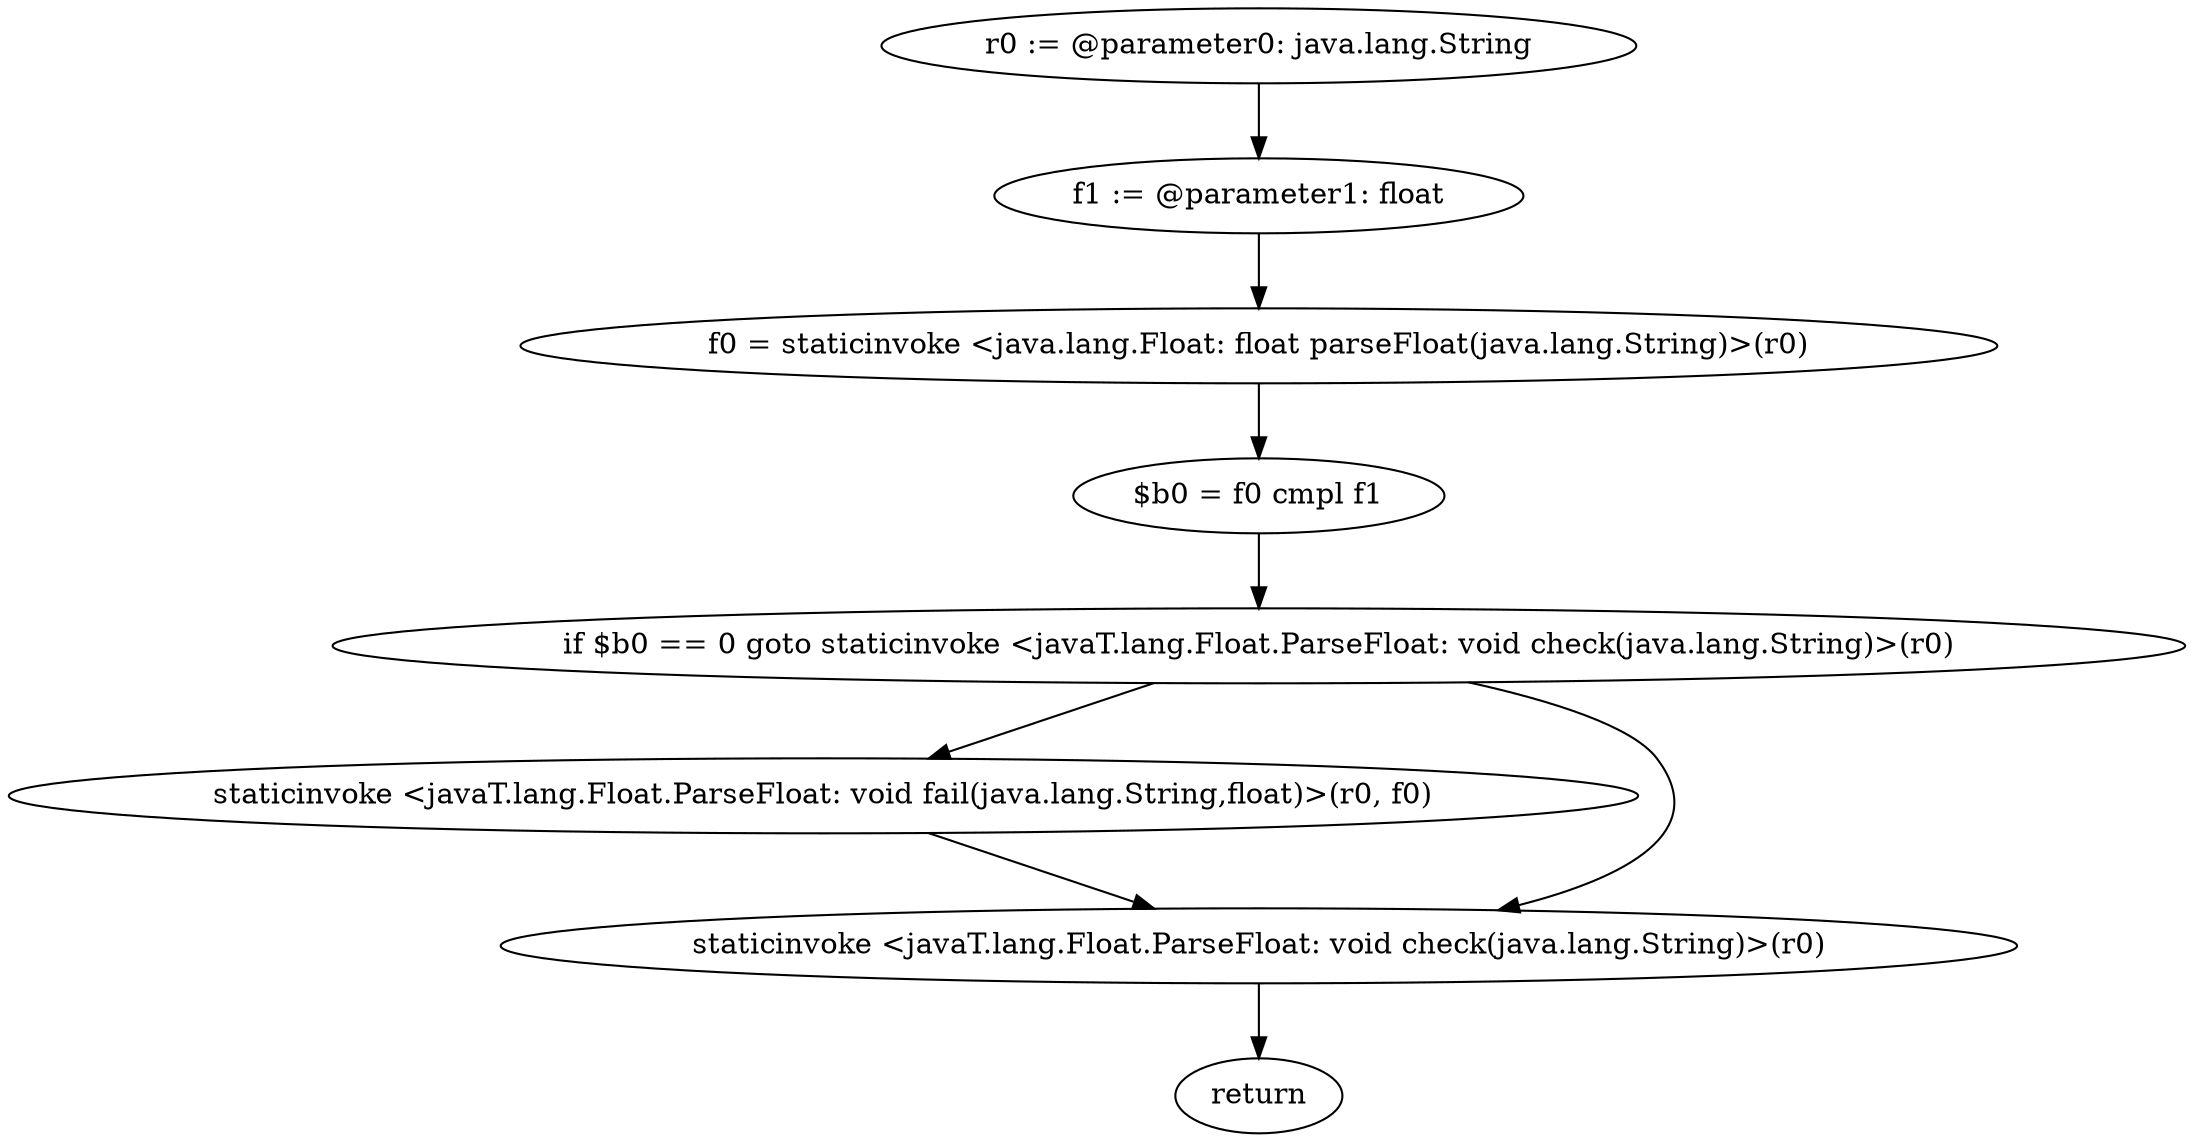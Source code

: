 digraph "unitGraph" {
    "r0 := @parameter0: java.lang.String"
    "f1 := @parameter1: float"
    "f0 = staticinvoke <java.lang.Float: float parseFloat(java.lang.String)>(r0)"
    "$b0 = f0 cmpl f1"
    "if $b0 == 0 goto staticinvoke <javaT.lang.Float.ParseFloat: void check(java.lang.String)>(r0)"
    "staticinvoke <javaT.lang.Float.ParseFloat: void fail(java.lang.String,float)>(r0, f0)"
    "staticinvoke <javaT.lang.Float.ParseFloat: void check(java.lang.String)>(r0)"
    "return"
    "r0 := @parameter0: java.lang.String"->"f1 := @parameter1: float";
    "f1 := @parameter1: float"->"f0 = staticinvoke <java.lang.Float: float parseFloat(java.lang.String)>(r0)";
    "f0 = staticinvoke <java.lang.Float: float parseFloat(java.lang.String)>(r0)"->"$b0 = f0 cmpl f1";
    "$b0 = f0 cmpl f1"->"if $b0 == 0 goto staticinvoke <javaT.lang.Float.ParseFloat: void check(java.lang.String)>(r0)";
    "if $b0 == 0 goto staticinvoke <javaT.lang.Float.ParseFloat: void check(java.lang.String)>(r0)"->"staticinvoke <javaT.lang.Float.ParseFloat: void fail(java.lang.String,float)>(r0, f0)";
    "if $b0 == 0 goto staticinvoke <javaT.lang.Float.ParseFloat: void check(java.lang.String)>(r0)"->"staticinvoke <javaT.lang.Float.ParseFloat: void check(java.lang.String)>(r0)";
    "staticinvoke <javaT.lang.Float.ParseFloat: void fail(java.lang.String,float)>(r0, f0)"->"staticinvoke <javaT.lang.Float.ParseFloat: void check(java.lang.String)>(r0)";
    "staticinvoke <javaT.lang.Float.ParseFloat: void check(java.lang.String)>(r0)"->"return";
}
